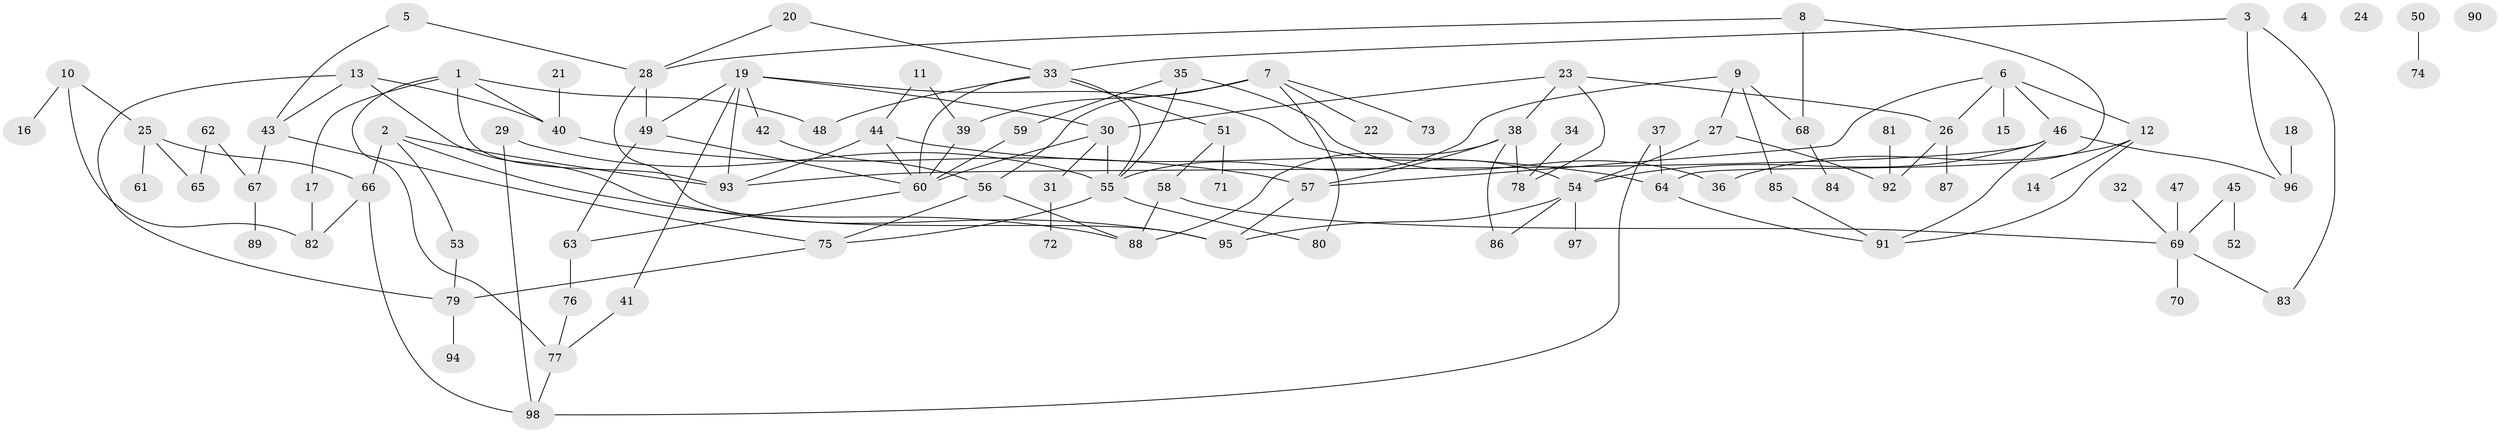// Generated by graph-tools (version 1.1) at 2025/39/03/09/25 04:39:59]
// undirected, 98 vertices, 138 edges
graph export_dot {
graph [start="1"]
  node [color=gray90,style=filled];
  1;
  2;
  3;
  4;
  5;
  6;
  7;
  8;
  9;
  10;
  11;
  12;
  13;
  14;
  15;
  16;
  17;
  18;
  19;
  20;
  21;
  22;
  23;
  24;
  25;
  26;
  27;
  28;
  29;
  30;
  31;
  32;
  33;
  34;
  35;
  36;
  37;
  38;
  39;
  40;
  41;
  42;
  43;
  44;
  45;
  46;
  47;
  48;
  49;
  50;
  51;
  52;
  53;
  54;
  55;
  56;
  57;
  58;
  59;
  60;
  61;
  62;
  63;
  64;
  65;
  66;
  67;
  68;
  69;
  70;
  71;
  72;
  73;
  74;
  75;
  76;
  77;
  78;
  79;
  80;
  81;
  82;
  83;
  84;
  85;
  86;
  87;
  88;
  89;
  90;
  91;
  92;
  93;
  94;
  95;
  96;
  97;
  98;
  1 -- 17;
  1 -- 40;
  1 -- 48;
  1 -- 77;
  1 -- 93;
  2 -- 53;
  2 -- 66;
  2 -- 88;
  2 -- 93;
  3 -- 33;
  3 -- 83;
  3 -- 96;
  5 -- 28;
  5 -- 43;
  6 -- 12;
  6 -- 15;
  6 -- 26;
  6 -- 46;
  6 -- 57;
  7 -- 22;
  7 -- 39;
  7 -- 56;
  7 -- 73;
  7 -- 80;
  8 -- 28;
  8 -- 64;
  8 -- 68;
  9 -- 27;
  9 -- 55;
  9 -- 68;
  9 -- 85;
  10 -- 16;
  10 -- 25;
  10 -- 82;
  11 -- 39;
  11 -- 44;
  12 -- 14;
  12 -- 36;
  12 -- 91;
  13 -- 40;
  13 -- 43;
  13 -- 79;
  13 -- 95;
  17 -- 82;
  18 -- 96;
  19 -- 30;
  19 -- 41;
  19 -- 42;
  19 -- 49;
  19 -- 54;
  19 -- 93;
  20 -- 28;
  20 -- 33;
  21 -- 40;
  23 -- 26;
  23 -- 30;
  23 -- 38;
  23 -- 78;
  25 -- 61;
  25 -- 65;
  25 -- 66;
  26 -- 87;
  26 -- 92;
  27 -- 54;
  27 -- 92;
  28 -- 49;
  28 -- 95;
  29 -- 55;
  29 -- 98;
  30 -- 31;
  30 -- 55;
  30 -- 60;
  31 -- 72;
  32 -- 69;
  33 -- 48;
  33 -- 51;
  33 -- 55;
  33 -- 60;
  34 -- 78;
  35 -- 36;
  35 -- 55;
  35 -- 59;
  37 -- 64;
  37 -- 98;
  38 -- 57;
  38 -- 78;
  38 -- 86;
  38 -- 88;
  39 -- 60;
  40 -- 57;
  41 -- 77;
  42 -- 56;
  43 -- 67;
  43 -- 75;
  44 -- 60;
  44 -- 64;
  44 -- 93;
  45 -- 52;
  45 -- 69;
  46 -- 54;
  46 -- 91;
  46 -- 93;
  46 -- 96;
  47 -- 69;
  49 -- 60;
  49 -- 63;
  50 -- 74;
  51 -- 58;
  51 -- 71;
  53 -- 79;
  54 -- 86;
  54 -- 95;
  54 -- 97;
  55 -- 75;
  55 -- 80;
  56 -- 75;
  56 -- 88;
  57 -- 95;
  58 -- 69;
  58 -- 88;
  59 -- 60;
  60 -- 63;
  62 -- 65;
  62 -- 67;
  63 -- 76;
  64 -- 91;
  66 -- 82;
  66 -- 98;
  67 -- 89;
  68 -- 84;
  69 -- 70;
  69 -- 83;
  75 -- 79;
  76 -- 77;
  77 -- 98;
  79 -- 94;
  81 -- 92;
  85 -- 91;
}
